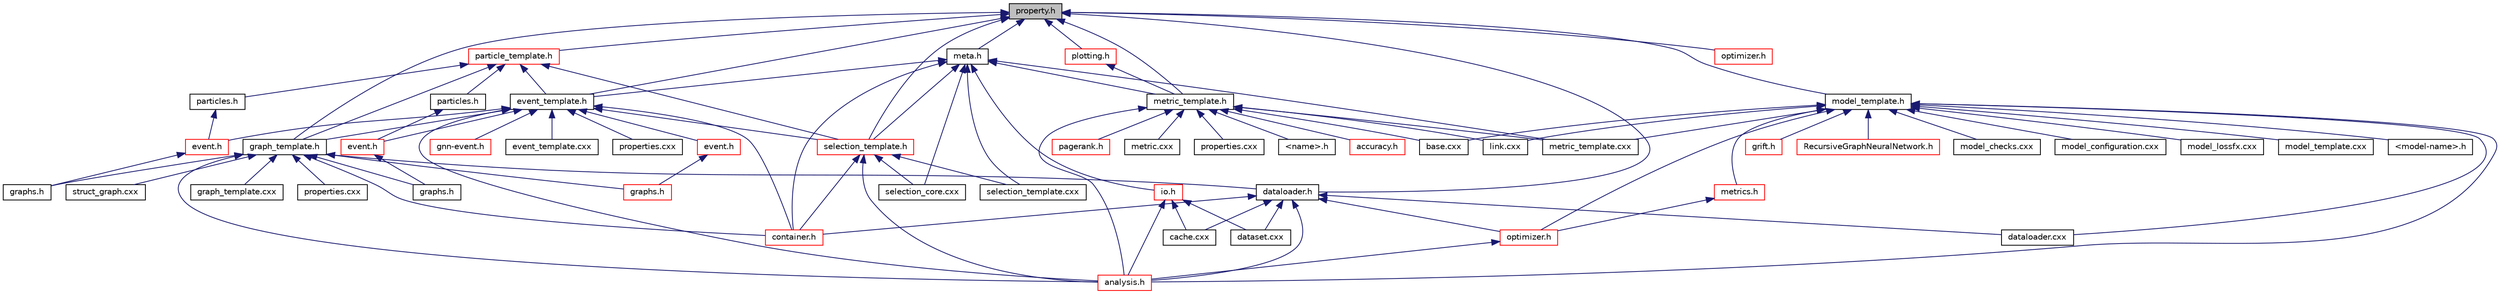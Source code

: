 digraph "property.h"
{
 // INTERACTIVE_SVG=YES
 // LATEX_PDF_SIZE
  edge [fontname="Helvetica",fontsize="10",labelfontname="Helvetica",labelfontsize="10"];
  node [fontname="Helvetica",fontsize="10",shape=record];
  Node1 [label="property.h",height=0.2,width=0.4,color="black", fillcolor="grey75", style="filled", fontcolor="black",tooltip=" "];
  Node1 -> Node2 [dir="back",color="midnightblue",fontsize="10",style="solid",fontname="Helvetica"];
  Node2 [label="dataloader.h",height=0.2,width=0.4,color="black", fillcolor="white", style="filled",URL="$dataloader_8h.html",tooltip=" "];
  Node2 -> Node3 [dir="back",color="midnightblue",fontsize="10",style="solid",fontname="Helvetica"];
  Node3 [label="analysis.h",height=0.2,width=0.4,color="red", fillcolor="white", style="filled",URL="$analysis_8h.html",tooltip="Defines the analysis class, the central orchestrator for physics analysis tasks."];
  Node2 -> Node12 [dir="back",color="midnightblue",fontsize="10",style="solid",fontname="Helvetica"];
  Node12 [label="container.h",height=0.2,width=0.4,color="red", fillcolor="white", style="filled",URL="$container_8h.html",tooltip=" "];
  Node2 -> Node17 [dir="back",color="midnightblue",fontsize="10",style="solid",fontname="Helvetica"];
  Node17 [label="cache.cxx",height=0.2,width=0.4,color="black", fillcolor="white", style="filled",URL="$cache_8cxx.html",tooltip=" "];
  Node2 -> Node18 [dir="back",color="midnightblue",fontsize="10",style="solid",fontname="Helvetica"];
  Node18 [label="dataloader.cxx",height=0.2,width=0.4,color="black", fillcolor="white", style="filled",URL="$dataloader_8cxx.html",tooltip=" "];
  Node2 -> Node19 [dir="back",color="midnightblue",fontsize="10",style="solid",fontname="Helvetica"];
  Node19 [label="dataset.cxx",height=0.2,width=0.4,color="black", fillcolor="white", style="filled",URL="$dataset_8cxx.html",tooltip=" "];
  Node2 -> Node20 [dir="back",color="midnightblue",fontsize="10",style="solid",fontname="Helvetica"];
  Node20 [label="optimizer.h",height=0.2,width=0.4,color="red", fillcolor="white", style="filled",URL="$optimizer_2include_2generators_2optimizer_8h.html",tooltip=" "];
  Node20 -> Node3 [dir="back",color="midnightblue",fontsize="10",style="solid",fontname="Helvetica"];
  Node1 -> Node22 [dir="back",color="midnightblue",fontsize="10",style="solid",fontname="Helvetica"];
  Node22 [label="event_template.h",height=0.2,width=0.4,color="black", fillcolor="white", style="filled",URL="$event__template_8h.html",tooltip="Header file for the event_template class."];
  Node22 -> Node23 [dir="back",color="midnightblue",fontsize="10",style="solid",fontname="Helvetica"];
  Node23 [label="event.h",height=0.2,width=0.4,color="red", fillcolor="white", style="filled",URL="$events_2bsm__4tops_2include_2bsm__4tops_2event_8h.html",tooltip=" "];
  Node23 -> Node24 [dir="back",color="midnightblue",fontsize="10",style="solid",fontname="Helvetica"];
  Node24 [label="graphs.h",height=0.2,width=0.4,color="black", fillcolor="white", style="filled",URL="$bsm__4tops_2include_2bsm__4tops_2graphs_8h.html",tooltip=" "];
  Node22 -> Node50 [dir="back",color="midnightblue",fontsize="10",style="solid",fontname="Helvetica"];
  Node50 [label="event.h",height=0.2,width=0.4,color="red", fillcolor="white", style="filled",URL="$events_2exp__mc20_2include_2exp__mc20_2event_8h.html",tooltip=" "];
  Node50 -> Node52 [dir="back",color="midnightblue",fontsize="10",style="solid",fontname="Helvetica"];
  Node52 [label="graphs.h",height=0.2,width=0.4,color="black", fillcolor="white", style="filled",URL="$exp__mc20_2include_2exp__mc20_2graphs_8h.html",tooltip=" "];
  Node22 -> Node54 [dir="back",color="midnightblue",fontsize="10",style="solid",fontname="Helvetica"];
  Node54 [label="gnn-event.h",height=0.2,width=0.4,color="red", fillcolor="white", style="filled",URL="$gnn-event_8h.html",tooltip=" "];
  Node22 -> Node58 [dir="back",color="midnightblue",fontsize="10",style="solid",fontname="Helvetica"];
  Node58 [label="event.h",height=0.2,width=0.4,color="red", fillcolor="white", style="filled",URL="$events_2ssml__mc20_2include_2ssml__mc20_2event_8h.html",tooltip=" "];
  Node58 -> Node59 [dir="back",color="midnightblue",fontsize="10",style="solid",fontname="Helvetica"];
  Node59 [label="graphs.h",height=0.2,width=0.4,color="red", fillcolor="white", style="filled",URL="$ssml__mc20_2include_2ssml__mc20_2graphs_8h.html",tooltip=" "];
  Node22 -> Node3 [dir="back",color="midnightblue",fontsize="10",style="solid",fontname="Helvetica"];
  Node22 -> Node12 [dir="back",color="midnightblue",fontsize="10",style="solid",fontname="Helvetica"];
  Node22 -> Node72 [dir="back",color="midnightblue",fontsize="10",style="solid",fontname="Helvetica"];
  Node72 [label="event_template.cxx",height=0.2,width=0.4,color="black", fillcolor="white", style="filled",URL="$event__template_8cxx.html",tooltip="Implementation of event_template class methods for physics event data handling."];
  Node22 -> Node73 [dir="back",color="midnightblue",fontsize="10",style="solid",fontname="Helvetica"];
  Node73 [label="properties.cxx",height=0.2,width=0.4,color="black", fillcolor="white", style="filled",URL="$event_2cxx_2properties_8cxx.html",tooltip="Implementation of the event_template class methods."];
  Node22 -> Node74 [dir="back",color="midnightblue",fontsize="10",style="solid",fontname="Helvetica"];
  Node74 [label="graph_template.h",height=0.2,width=0.4,color="black", fillcolor="white", style="filled",URL="$graph__template_8h.html",tooltip=" "];
  Node74 -> Node24 [dir="back",color="midnightblue",fontsize="10",style="solid",fontname="Helvetica"];
  Node74 -> Node52 [dir="back",color="midnightblue",fontsize="10",style="solid",fontname="Helvetica"];
  Node74 -> Node59 [dir="back",color="midnightblue",fontsize="10",style="solid",fontname="Helvetica"];
  Node74 -> Node3 [dir="back",color="midnightblue",fontsize="10",style="solid",fontname="Helvetica"];
  Node74 -> Node12 [dir="back",color="midnightblue",fontsize="10",style="solid",fontname="Helvetica"];
  Node74 -> Node2 [dir="back",color="midnightblue",fontsize="10",style="solid",fontname="Helvetica"];
  Node74 -> Node75 [dir="back",color="midnightblue",fontsize="10",style="solid",fontname="Helvetica"];
  Node75 [label="graph_template.cxx",height=0.2,width=0.4,color="black", fillcolor="white", style="filled",URL="$graph__template_8cxx.html",tooltip=" "];
  Node74 -> Node76 [dir="back",color="midnightblue",fontsize="10",style="solid",fontname="Helvetica"];
  Node76 [label="properties.cxx",height=0.2,width=0.4,color="black", fillcolor="white", style="filled",URL="$graph_2cxx_2properties_8cxx.html",tooltip=" "];
  Node74 -> Node77 [dir="back",color="midnightblue",fontsize="10",style="solid",fontname="Helvetica"];
  Node77 [label="struct_graph.cxx",height=0.2,width=0.4,color="black", fillcolor="white", style="filled",URL="$struct__graph_8cxx.html",tooltip=" "];
  Node22 -> Node78 [dir="back",color="midnightblue",fontsize="10",style="solid",fontname="Helvetica"];
  Node78 [label="selection_template.h",height=0.2,width=0.4,color="red", fillcolor="white", style="filled",URL="$selection__template_8h.html",tooltip=" "];
  Node78 -> Node3 [dir="back",color="midnightblue",fontsize="10",style="solid",fontname="Helvetica"];
  Node78 -> Node12 [dir="back",color="midnightblue",fontsize="10",style="solid",fontname="Helvetica"];
  Node78 -> Node80 [dir="back",color="midnightblue",fontsize="10",style="solid",fontname="Helvetica"];
  Node80 [label="selection_core.cxx",height=0.2,width=0.4,color="black", fillcolor="white", style="filled",URL="$selection__core_8cxx.html",tooltip=" "];
  Node78 -> Node81 [dir="back",color="midnightblue",fontsize="10",style="solid",fontname="Helvetica"];
  Node81 [label="selection_template.cxx",height=0.2,width=0.4,color="black", fillcolor="white", style="filled",URL="$selection__template_8cxx.html",tooltip=" "];
  Node1 -> Node74 [dir="back",color="midnightblue",fontsize="10",style="solid",fontname="Helvetica"];
  Node1 -> Node87 [dir="back",color="midnightblue",fontsize="10",style="solid",fontname="Helvetica"];
  Node87 [label="meta.h",height=0.2,width=0.4,color="black", fillcolor="white", style="filled",URL="$meta_2include_2meta_2meta_8h.html",tooltip="Handles metadata operations and provides utilities for managing metadata-related tasks."];
  Node87 -> Node12 [dir="back",color="midnightblue",fontsize="10",style="solid",fontname="Helvetica"];
  Node87 -> Node22 [dir="back",color="midnightblue",fontsize="10",style="solid",fontname="Helvetica"];
  Node87 -> Node88 [dir="back",color="midnightblue",fontsize="10",style="solid",fontname="Helvetica"];
  Node88 [label="io.h",height=0.2,width=0.4,color="red", fillcolor="white", style="filled",URL="$io_8h.html",tooltip="Defines the io class for handling input/output operations, primarily with ROOT and HDF5 files."];
  Node88 -> Node3 [dir="back",color="midnightblue",fontsize="10",style="solid",fontname="Helvetica"];
  Node88 -> Node17 [dir="back",color="midnightblue",fontsize="10",style="solid",fontname="Helvetica"];
  Node88 -> Node19 [dir="back",color="midnightblue",fontsize="10",style="solid",fontname="Helvetica"];
  Node87 -> Node93 [dir="back",color="midnightblue",fontsize="10",style="solid",fontname="Helvetica"];
  Node93 [label="metric_template.cxx",height=0.2,width=0.4,color="black", fillcolor="white", style="filled",URL="$metric__template_8cxx.html",tooltip=" "];
  Node87 -> Node94 [dir="back",color="midnightblue",fontsize="10",style="solid",fontname="Helvetica"];
  Node94 [label="metric_template.h",height=0.2,width=0.4,color="black", fillcolor="white", style="filled",URL="$metric__template_8h.html",tooltip=" "];
  Node94 -> Node95 [dir="back",color="midnightblue",fontsize="10",style="solid",fontname="Helvetica"];
  Node95 [label="accuracy.h",height=0.2,width=0.4,color="red", fillcolor="white", style="filled",URL="$accuracy_8h.html",tooltip=" "];
  Node94 -> Node97 [dir="back",color="midnightblue",fontsize="10",style="solid",fontname="Helvetica"];
  Node97 [label="pagerank.h",height=0.2,width=0.4,color="red", fillcolor="white", style="filled",URL="$pagerank_8h.html",tooltip=" "];
  Node94 -> Node3 [dir="back",color="midnightblue",fontsize="10",style="solid",fontname="Helvetica"];
  Node94 -> Node99 [dir="back",color="midnightblue",fontsize="10",style="solid",fontname="Helvetica"];
  Node99 [label="base.cxx",height=0.2,width=0.4,color="black", fillcolor="white", style="filled",URL="$metric_2cxx_2base_8cxx.html",tooltip=" "];
  Node94 -> Node100 [dir="back",color="midnightblue",fontsize="10",style="solid",fontname="Helvetica"];
  Node100 [label="link.cxx",height=0.2,width=0.4,color="black", fillcolor="white", style="filled",URL="$link_8cxx.html",tooltip=" "];
  Node94 -> Node101 [dir="back",color="midnightblue",fontsize="10",style="solid",fontname="Helvetica"];
  Node101 [label="metric.cxx",height=0.2,width=0.4,color="black", fillcolor="white", style="filled",URL="$metric_8cxx.html",tooltip=" "];
  Node94 -> Node93 [dir="back",color="midnightblue",fontsize="10",style="solid",fontname="Helvetica"];
  Node94 -> Node102 [dir="back",color="midnightblue",fontsize="10",style="solid",fontname="Helvetica"];
  Node102 [label="properties.cxx",height=0.2,width=0.4,color="black", fillcolor="white", style="filled",URL="$metric_2cxx_2properties_8cxx.html",tooltip=" "];
  Node94 -> Node103 [dir="back",color="midnightblue",fontsize="10",style="solid",fontname="Helvetica"];
  Node103 [label="\<name\>.h",height=0.2,width=0.4,color="black", fillcolor="white", style="filled",URL="$_3name_4_8h.html",tooltip=" "];
  Node87 -> Node80 [dir="back",color="midnightblue",fontsize="10",style="solid",fontname="Helvetica"];
  Node87 -> Node81 [dir="back",color="midnightblue",fontsize="10",style="solid",fontname="Helvetica"];
  Node87 -> Node78 [dir="back",color="midnightblue",fontsize="10",style="solid",fontname="Helvetica"];
  Node1 -> Node94 [dir="back",color="midnightblue",fontsize="10",style="solid",fontname="Helvetica"];
  Node1 -> Node104 [dir="back",color="midnightblue",fontsize="10",style="solid",fontname="Helvetica"];
  Node104 [label="model_template.h",height=0.2,width=0.4,color="black", fillcolor="white", style="filled",URL="$model__template_8h.html",tooltip="Defines the base template class for machine learning models in the AnalysisG framework."];
  Node104 -> Node105 [dir="back",color="midnightblue",fontsize="10",style="solid",fontname="Helvetica"];
  Node105 [label="grift.h",height=0.2,width=0.4,color="red", fillcolor="white", style="filled",URL="$grift_8h.html",tooltip=" "];
  Node104 -> Node107 [dir="back",color="midnightblue",fontsize="10",style="solid",fontname="Helvetica"];
  Node107 [label="RecursiveGraphNeuralNetwork.h",height=0.2,width=0.4,color="red", fillcolor="white", style="filled",URL="$_recursive_graph_neural_network_8h.html",tooltip=" "];
  Node104 -> Node3 [dir="back",color="midnightblue",fontsize="10",style="solid",fontname="Helvetica"];
  Node104 -> Node18 [dir="back",color="midnightblue",fontsize="10",style="solid",fontname="Helvetica"];
  Node104 -> Node99 [dir="back",color="midnightblue",fontsize="10",style="solid",fontname="Helvetica"];
  Node104 -> Node100 [dir="back",color="midnightblue",fontsize="10",style="solid",fontname="Helvetica"];
  Node104 -> Node93 [dir="back",color="midnightblue",fontsize="10",style="solid",fontname="Helvetica"];
  Node104 -> Node109 [dir="back",color="midnightblue",fontsize="10",style="solid",fontname="Helvetica"];
  Node109 [label="metrics.h",height=0.2,width=0.4,color="red", fillcolor="white", style="filled",URL="$metrics_8h.html",tooltip="Header file for the metrics class."];
  Node109 -> Node20 [dir="back",color="midnightblue",fontsize="10",style="solid",fontname="Helvetica"];
  Node104 -> Node113 [dir="back",color="midnightblue",fontsize="10",style="solid",fontname="Helvetica"];
  Node113 [label="model_checks.cxx",height=0.2,width=0.4,color="black", fillcolor="white", style="filled",URL="$model__checks_8cxx.html",tooltip=" "];
  Node104 -> Node114 [dir="back",color="midnightblue",fontsize="10",style="solid",fontname="Helvetica"];
  Node114 [label="model_configuration.cxx",height=0.2,width=0.4,color="black", fillcolor="white", style="filled",URL="$model__configuration_8cxx.html",tooltip=" "];
  Node104 -> Node115 [dir="back",color="midnightblue",fontsize="10",style="solid",fontname="Helvetica"];
  Node115 [label="model_lossfx.cxx",height=0.2,width=0.4,color="black", fillcolor="white", style="filled",URL="$model__lossfx_8cxx.html",tooltip=" "];
  Node104 -> Node116 [dir="back",color="midnightblue",fontsize="10",style="solid",fontname="Helvetica"];
  Node116 [label="model_template.cxx",height=0.2,width=0.4,color="black", fillcolor="white", style="filled",URL="$model__template_8cxx.html",tooltip="Implementation of the model_template class methods."];
  Node104 -> Node20 [dir="back",color="midnightblue",fontsize="10",style="solid",fontname="Helvetica"];
  Node104 -> Node117 [dir="back",color="midnightblue",fontsize="10",style="solid",fontname="Helvetica"];
  Node117 [label="\<model-name\>.h",height=0.2,width=0.4,color="black", fillcolor="white", style="filled",URL="$_3model-name_4_8h.html",tooltip=" "];
  Node1 -> Node118 [dir="back",color="midnightblue",fontsize="10",style="solid",fontname="Helvetica"];
  Node118 [label="particle_template.h",height=0.2,width=0.4,color="red", fillcolor="white", style="filled",URL="$particle__template_8h.html",tooltip=" "];
  Node118 -> Node119 [dir="back",color="midnightblue",fontsize="10",style="solid",fontname="Helvetica"];
  Node119 [label="particles.h",height=0.2,width=0.4,color="black", fillcolor="white", style="filled",URL="$events_2bsm__4tops_2include_2bsm__4tops_2particles_8h.html",tooltip=" "];
  Node119 -> Node23 [dir="back",color="midnightblue",fontsize="10",style="solid",fontname="Helvetica"];
  Node118 -> Node120 [dir="back",color="midnightblue",fontsize="10",style="solid",fontname="Helvetica"];
  Node120 [label="particles.h",height=0.2,width=0.4,color="black", fillcolor="white", style="filled",URL="$events_2exp__mc20_2include_2exp__mc20_2particles_8h.html",tooltip=" "];
  Node120 -> Node50 [dir="back",color="midnightblue",fontsize="10",style="solid",fontname="Helvetica"];
  Node118 -> Node22 [dir="back",color="midnightblue",fontsize="10",style="solid",fontname="Helvetica"];
  Node118 -> Node74 [dir="back",color="midnightblue",fontsize="10",style="solid",fontname="Helvetica"];
  Node118 -> Node78 [dir="back",color="midnightblue",fontsize="10",style="solid",fontname="Helvetica"];
  Node1 -> Node136 [dir="back",color="midnightblue",fontsize="10",style="solid",fontname="Helvetica"];
  Node136 [label="plotting.h",height=0.2,width=0.4,color="red", fillcolor="white", style="filled",URL="$plotting_8h.html",tooltip="Defines the plotting class for creating and managing visualizations."];
  Node136 -> Node94 [dir="back",color="midnightblue",fontsize="10",style="solid",fontname="Helvetica"];
  Node1 -> Node78 [dir="back",color="midnightblue",fontsize="10",style="solid",fontname="Helvetica"];
  Node1 -> Node138 [dir="back",color="midnightblue",fontsize="10",style="solid",fontname="Helvetica"];
  Node138 [label="optimizer.h",height=0.2,width=0.4,color="red", fillcolor="white", style="filled",URL="$structs_2include_2structs_2optimizer_8h.html",tooltip=" "];
}
